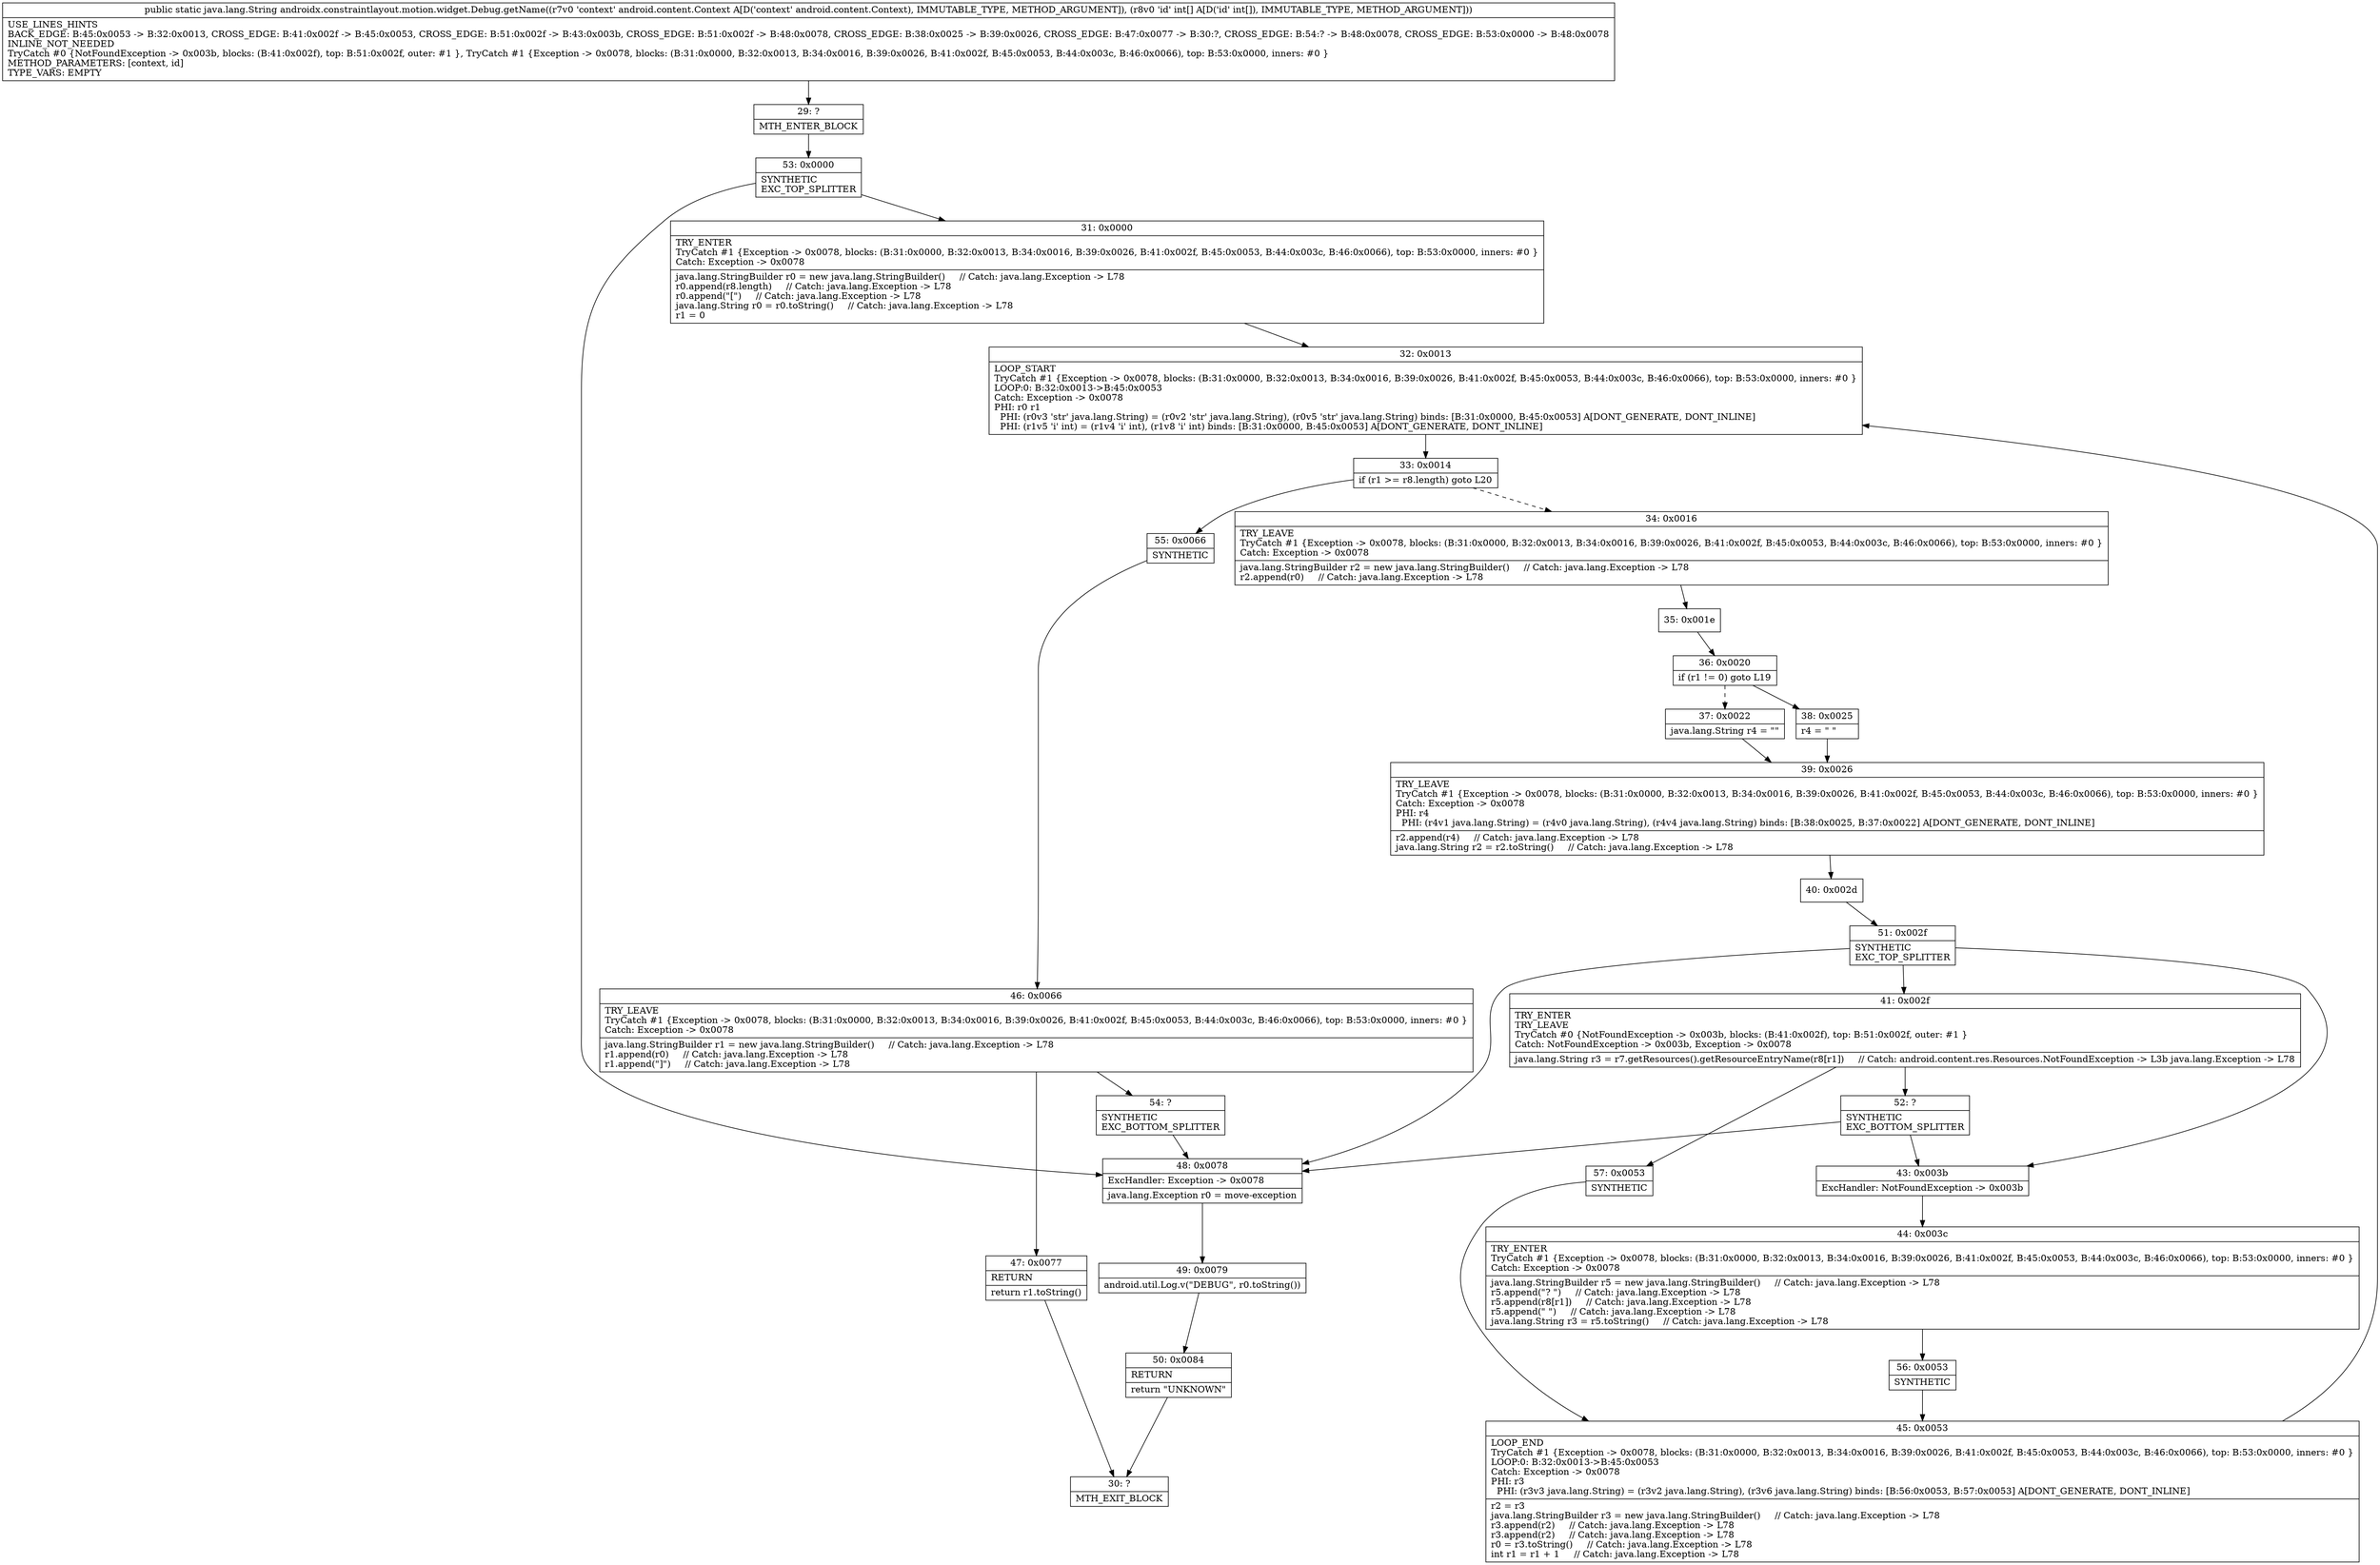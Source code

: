 digraph "CFG forandroidx.constraintlayout.motion.widget.Debug.getName(Landroid\/content\/Context;[I)Ljava\/lang\/String;" {
Node_29 [shape=record,label="{29\:\ ?|MTH_ENTER_BLOCK\l}"];
Node_53 [shape=record,label="{53\:\ 0x0000|SYNTHETIC\lEXC_TOP_SPLITTER\l}"];
Node_31 [shape=record,label="{31\:\ 0x0000|TRY_ENTER\lTryCatch #1 \{Exception \-\> 0x0078, blocks: (B:31:0x0000, B:32:0x0013, B:34:0x0016, B:39:0x0026, B:41:0x002f, B:45:0x0053, B:44:0x003c, B:46:0x0066), top: B:53:0x0000, inners: #0 \}\lCatch: Exception \-\> 0x0078\l|java.lang.StringBuilder r0 = new java.lang.StringBuilder()     \/\/ Catch: java.lang.Exception \-\> L78\lr0.append(r8.length)     \/\/ Catch: java.lang.Exception \-\> L78\lr0.append(\"[\")     \/\/ Catch: java.lang.Exception \-\> L78\ljava.lang.String r0 = r0.toString()     \/\/ Catch: java.lang.Exception \-\> L78\lr1 = 0\l}"];
Node_32 [shape=record,label="{32\:\ 0x0013|LOOP_START\lTryCatch #1 \{Exception \-\> 0x0078, blocks: (B:31:0x0000, B:32:0x0013, B:34:0x0016, B:39:0x0026, B:41:0x002f, B:45:0x0053, B:44:0x003c, B:46:0x0066), top: B:53:0x0000, inners: #0 \}\lLOOP:0: B:32:0x0013\-\>B:45:0x0053\lCatch: Exception \-\> 0x0078\lPHI: r0 r1 \l  PHI: (r0v3 'str' java.lang.String) = (r0v2 'str' java.lang.String), (r0v5 'str' java.lang.String) binds: [B:31:0x0000, B:45:0x0053] A[DONT_GENERATE, DONT_INLINE]\l  PHI: (r1v5 'i' int) = (r1v4 'i' int), (r1v8 'i' int) binds: [B:31:0x0000, B:45:0x0053] A[DONT_GENERATE, DONT_INLINE]\l}"];
Node_33 [shape=record,label="{33\:\ 0x0014|if (r1 \>= r8.length) goto L20\l}"];
Node_34 [shape=record,label="{34\:\ 0x0016|TRY_LEAVE\lTryCatch #1 \{Exception \-\> 0x0078, blocks: (B:31:0x0000, B:32:0x0013, B:34:0x0016, B:39:0x0026, B:41:0x002f, B:45:0x0053, B:44:0x003c, B:46:0x0066), top: B:53:0x0000, inners: #0 \}\lCatch: Exception \-\> 0x0078\l|java.lang.StringBuilder r2 = new java.lang.StringBuilder()     \/\/ Catch: java.lang.Exception \-\> L78\lr2.append(r0)     \/\/ Catch: java.lang.Exception \-\> L78\l}"];
Node_35 [shape=record,label="{35\:\ 0x001e}"];
Node_36 [shape=record,label="{36\:\ 0x0020|if (r1 != 0) goto L19\l}"];
Node_37 [shape=record,label="{37\:\ 0x0022|java.lang.String r4 = \"\"\l}"];
Node_39 [shape=record,label="{39\:\ 0x0026|TRY_LEAVE\lTryCatch #1 \{Exception \-\> 0x0078, blocks: (B:31:0x0000, B:32:0x0013, B:34:0x0016, B:39:0x0026, B:41:0x002f, B:45:0x0053, B:44:0x003c, B:46:0x0066), top: B:53:0x0000, inners: #0 \}\lCatch: Exception \-\> 0x0078\lPHI: r4 \l  PHI: (r4v1 java.lang.String) = (r4v0 java.lang.String), (r4v4 java.lang.String) binds: [B:38:0x0025, B:37:0x0022] A[DONT_GENERATE, DONT_INLINE]\l|r2.append(r4)     \/\/ Catch: java.lang.Exception \-\> L78\ljava.lang.String r2 = r2.toString()     \/\/ Catch: java.lang.Exception \-\> L78\l}"];
Node_40 [shape=record,label="{40\:\ 0x002d}"];
Node_51 [shape=record,label="{51\:\ 0x002f|SYNTHETIC\lEXC_TOP_SPLITTER\l}"];
Node_41 [shape=record,label="{41\:\ 0x002f|TRY_ENTER\lTRY_LEAVE\lTryCatch #0 \{NotFoundException \-\> 0x003b, blocks: (B:41:0x002f), top: B:51:0x002f, outer: #1 \}\lCatch: NotFoundException \-\> 0x003b, Exception \-\> 0x0078\l|java.lang.String r3 = r7.getResources().getResourceEntryName(r8[r1])     \/\/ Catch: android.content.res.Resources.NotFoundException \-\> L3b java.lang.Exception \-\> L78\l}"];
Node_52 [shape=record,label="{52\:\ ?|SYNTHETIC\lEXC_BOTTOM_SPLITTER\l}"];
Node_57 [shape=record,label="{57\:\ 0x0053|SYNTHETIC\l}"];
Node_45 [shape=record,label="{45\:\ 0x0053|LOOP_END\lTryCatch #1 \{Exception \-\> 0x0078, blocks: (B:31:0x0000, B:32:0x0013, B:34:0x0016, B:39:0x0026, B:41:0x002f, B:45:0x0053, B:44:0x003c, B:46:0x0066), top: B:53:0x0000, inners: #0 \}\lLOOP:0: B:32:0x0013\-\>B:45:0x0053\lCatch: Exception \-\> 0x0078\lPHI: r3 \l  PHI: (r3v3 java.lang.String) = (r3v2 java.lang.String), (r3v6 java.lang.String) binds: [B:56:0x0053, B:57:0x0053] A[DONT_GENERATE, DONT_INLINE]\l|r2 = r3\ljava.lang.StringBuilder r3 = new java.lang.StringBuilder()     \/\/ Catch: java.lang.Exception \-\> L78\lr3.append(r2)     \/\/ Catch: java.lang.Exception \-\> L78\lr3.append(r2)     \/\/ Catch: java.lang.Exception \-\> L78\lr0 = r3.toString()     \/\/ Catch: java.lang.Exception \-\> L78\lint r1 = r1 + 1     \/\/ Catch: java.lang.Exception \-\> L78\l}"];
Node_43 [shape=record,label="{43\:\ 0x003b|ExcHandler: NotFoundException \-\> 0x003b\l}"];
Node_44 [shape=record,label="{44\:\ 0x003c|TRY_ENTER\lTryCatch #1 \{Exception \-\> 0x0078, blocks: (B:31:0x0000, B:32:0x0013, B:34:0x0016, B:39:0x0026, B:41:0x002f, B:45:0x0053, B:44:0x003c, B:46:0x0066), top: B:53:0x0000, inners: #0 \}\lCatch: Exception \-\> 0x0078\l|java.lang.StringBuilder r5 = new java.lang.StringBuilder()     \/\/ Catch: java.lang.Exception \-\> L78\lr5.append(\"? \")     \/\/ Catch: java.lang.Exception \-\> L78\lr5.append(r8[r1])     \/\/ Catch: java.lang.Exception \-\> L78\lr5.append(\" \")     \/\/ Catch: java.lang.Exception \-\> L78\ljava.lang.String r3 = r5.toString()     \/\/ Catch: java.lang.Exception \-\> L78\l}"];
Node_56 [shape=record,label="{56\:\ 0x0053|SYNTHETIC\l}"];
Node_38 [shape=record,label="{38\:\ 0x0025|r4 = \" \"\l}"];
Node_55 [shape=record,label="{55\:\ 0x0066|SYNTHETIC\l}"];
Node_46 [shape=record,label="{46\:\ 0x0066|TRY_LEAVE\lTryCatch #1 \{Exception \-\> 0x0078, blocks: (B:31:0x0000, B:32:0x0013, B:34:0x0016, B:39:0x0026, B:41:0x002f, B:45:0x0053, B:44:0x003c, B:46:0x0066), top: B:53:0x0000, inners: #0 \}\lCatch: Exception \-\> 0x0078\l|java.lang.StringBuilder r1 = new java.lang.StringBuilder()     \/\/ Catch: java.lang.Exception \-\> L78\lr1.append(r0)     \/\/ Catch: java.lang.Exception \-\> L78\lr1.append(\"]\")     \/\/ Catch: java.lang.Exception \-\> L78\l}"];
Node_47 [shape=record,label="{47\:\ 0x0077|RETURN\l|return r1.toString()\l}"];
Node_30 [shape=record,label="{30\:\ ?|MTH_EXIT_BLOCK\l}"];
Node_54 [shape=record,label="{54\:\ ?|SYNTHETIC\lEXC_BOTTOM_SPLITTER\l}"];
Node_48 [shape=record,label="{48\:\ 0x0078|ExcHandler: Exception \-\> 0x0078\l|java.lang.Exception r0 = move\-exception\l}"];
Node_49 [shape=record,label="{49\:\ 0x0079|android.util.Log.v(\"DEBUG\", r0.toString())\l}"];
Node_50 [shape=record,label="{50\:\ 0x0084|RETURN\l|return \"UNKNOWN\"\l}"];
MethodNode[shape=record,label="{public static java.lang.String androidx.constraintlayout.motion.widget.Debug.getName((r7v0 'context' android.content.Context A[D('context' android.content.Context), IMMUTABLE_TYPE, METHOD_ARGUMENT]), (r8v0 'id' int[] A[D('id' int[]), IMMUTABLE_TYPE, METHOD_ARGUMENT]))  | USE_LINES_HINTS\lBACK_EDGE: B:45:0x0053 \-\> B:32:0x0013, CROSS_EDGE: B:41:0x002f \-\> B:45:0x0053, CROSS_EDGE: B:51:0x002f \-\> B:43:0x003b, CROSS_EDGE: B:51:0x002f \-\> B:48:0x0078, CROSS_EDGE: B:38:0x0025 \-\> B:39:0x0026, CROSS_EDGE: B:47:0x0077 \-\> B:30:?, CROSS_EDGE: B:54:? \-\> B:48:0x0078, CROSS_EDGE: B:53:0x0000 \-\> B:48:0x0078\lINLINE_NOT_NEEDED\lTryCatch #0 \{NotFoundException \-\> 0x003b, blocks: (B:41:0x002f), top: B:51:0x002f, outer: #1 \}, TryCatch #1 \{Exception \-\> 0x0078, blocks: (B:31:0x0000, B:32:0x0013, B:34:0x0016, B:39:0x0026, B:41:0x002f, B:45:0x0053, B:44:0x003c, B:46:0x0066), top: B:53:0x0000, inners: #0 \}\lMETHOD_PARAMETERS: [context, id]\lTYPE_VARS: EMPTY\l}"];
MethodNode -> Node_29;Node_29 -> Node_53;
Node_53 -> Node_31;
Node_53 -> Node_48;
Node_31 -> Node_32;
Node_32 -> Node_33;
Node_33 -> Node_34[style=dashed];
Node_33 -> Node_55;
Node_34 -> Node_35;
Node_35 -> Node_36;
Node_36 -> Node_37[style=dashed];
Node_36 -> Node_38;
Node_37 -> Node_39;
Node_39 -> Node_40;
Node_40 -> Node_51;
Node_51 -> Node_41;
Node_51 -> Node_43;
Node_51 -> Node_48;
Node_41 -> Node_52;
Node_41 -> Node_57;
Node_52 -> Node_43;
Node_52 -> Node_48;
Node_57 -> Node_45;
Node_45 -> Node_32;
Node_43 -> Node_44;
Node_44 -> Node_56;
Node_56 -> Node_45;
Node_38 -> Node_39;
Node_55 -> Node_46;
Node_46 -> Node_47;
Node_46 -> Node_54;
Node_47 -> Node_30;
Node_54 -> Node_48;
Node_48 -> Node_49;
Node_49 -> Node_50;
Node_50 -> Node_30;
}

